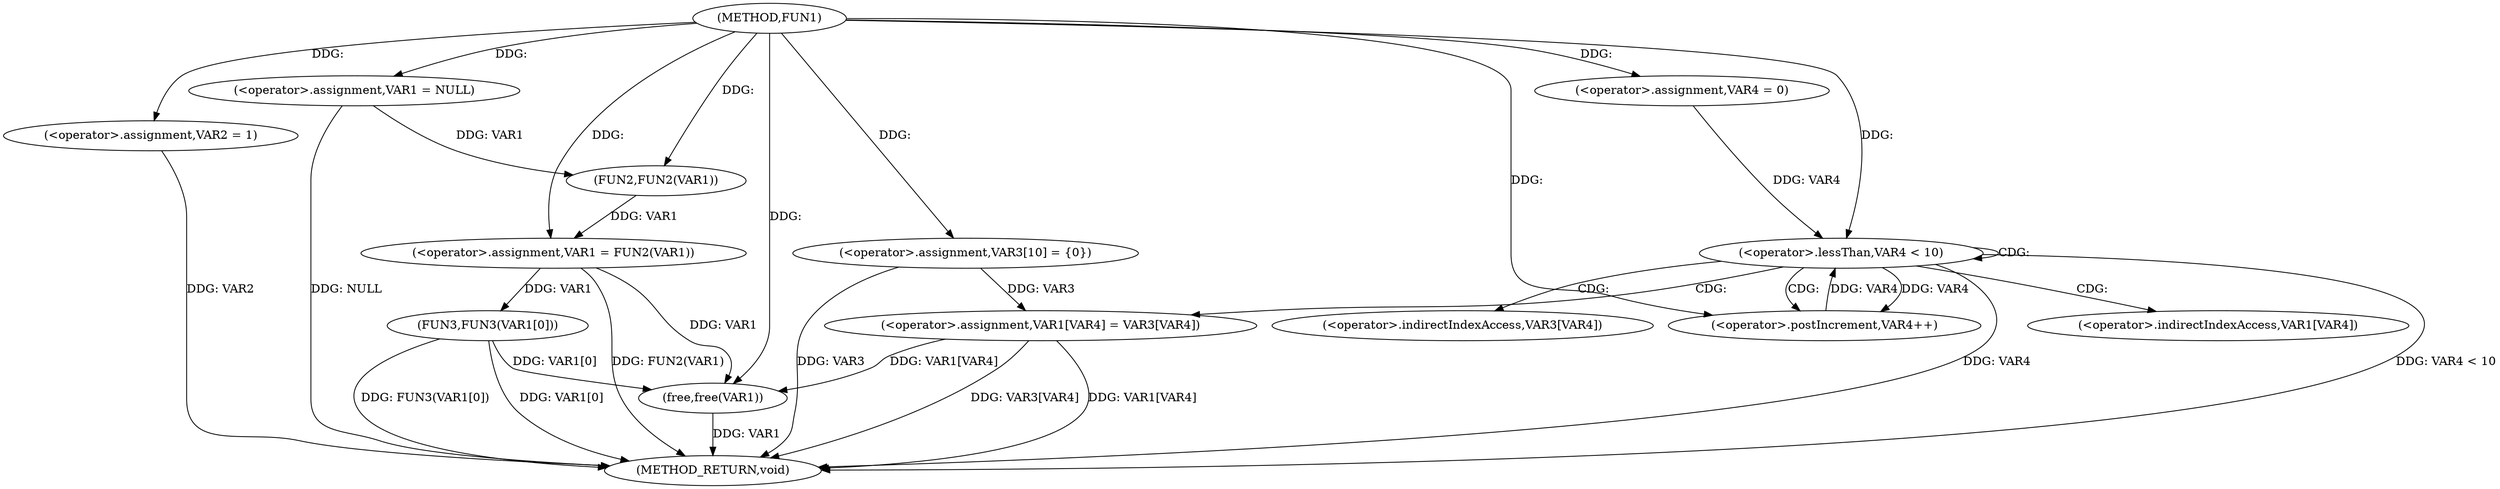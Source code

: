digraph FUN1 {  
"1000100" [label = "(METHOD,FUN1)" ]
"1000141" [label = "(METHOD_RETURN,void)" ]
"1000103" [label = "(<operator>.assignment,VAR1 = NULL)" ]
"1000106" [label = "(<operator>.assignment,VAR2 = 1)" ]
"1000109" [label = "(<operator>.assignment,VAR1 = FUN2(VAR1))" ]
"1000111" [label = "(FUN2,FUN2(VAR1))" ]
"1000115" [label = "(<operator>.assignment,VAR3[10] = {0})" ]
"1000119" [label = "(<operator>.assignment,VAR4 = 0)" ]
"1000122" [label = "(<operator>.lessThan,VAR4 < 10)" ]
"1000125" [label = "(<operator>.postIncrement,VAR4++)" ]
"1000128" [label = "(<operator>.assignment,VAR1[VAR4] = VAR3[VAR4])" ]
"1000135" [label = "(FUN3,FUN3(VAR1[0]))" ]
"1000139" [label = "(free,free(VAR1))" ]
"1000129" [label = "(<operator>.indirectIndexAccess,VAR1[VAR4])" ]
"1000132" [label = "(<operator>.indirectIndexAccess,VAR3[VAR4])" ]
  "1000106" -> "1000141"  [ label = "DDG: VAR2"] 
  "1000103" -> "1000141"  [ label = "DDG: NULL"] 
  "1000139" -> "1000141"  [ label = "DDG: VAR1"] 
  "1000135" -> "1000141"  [ label = "DDG: FUN3(VAR1[0])"] 
  "1000122" -> "1000141"  [ label = "DDG: VAR4"] 
  "1000128" -> "1000141"  [ label = "DDG: VAR3[VAR4]"] 
  "1000128" -> "1000141"  [ label = "DDG: VAR1[VAR4]"] 
  "1000135" -> "1000141"  [ label = "DDG: VAR1[0]"] 
  "1000122" -> "1000141"  [ label = "DDG: VAR4 < 10"] 
  "1000109" -> "1000141"  [ label = "DDG: FUN2(VAR1)"] 
  "1000115" -> "1000141"  [ label = "DDG: VAR3"] 
  "1000100" -> "1000103"  [ label = "DDG: "] 
  "1000100" -> "1000106"  [ label = "DDG: "] 
  "1000111" -> "1000109"  [ label = "DDG: VAR1"] 
  "1000100" -> "1000109"  [ label = "DDG: "] 
  "1000103" -> "1000111"  [ label = "DDG: VAR1"] 
  "1000100" -> "1000111"  [ label = "DDG: "] 
  "1000100" -> "1000115"  [ label = "DDG: "] 
  "1000100" -> "1000119"  [ label = "DDG: "] 
  "1000125" -> "1000122"  [ label = "DDG: VAR4"] 
  "1000119" -> "1000122"  [ label = "DDG: VAR4"] 
  "1000100" -> "1000122"  [ label = "DDG: "] 
  "1000122" -> "1000125"  [ label = "DDG: VAR4"] 
  "1000100" -> "1000125"  [ label = "DDG: "] 
  "1000115" -> "1000128"  [ label = "DDG: VAR3"] 
  "1000109" -> "1000135"  [ label = "DDG: VAR1"] 
  "1000128" -> "1000139"  [ label = "DDG: VAR1[VAR4]"] 
  "1000109" -> "1000139"  [ label = "DDG: VAR1"] 
  "1000135" -> "1000139"  [ label = "DDG: VAR1[0]"] 
  "1000100" -> "1000139"  [ label = "DDG: "] 
  "1000122" -> "1000132"  [ label = "CDG: "] 
  "1000122" -> "1000128"  [ label = "CDG: "] 
  "1000122" -> "1000129"  [ label = "CDG: "] 
  "1000122" -> "1000125"  [ label = "CDG: "] 
  "1000122" -> "1000122"  [ label = "CDG: "] 
}
